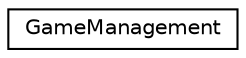 digraph "Graphical Class Hierarchy"
{
 // LATEX_PDF_SIZE
  edge [fontname="Helvetica",fontsize="10",labelfontname="Helvetica",labelfontsize="10"];
  node [fontname="Helvetica",fontsize="10",shape=record];
  rankdir="LR";
  Node0 [label="GameManagement",height=0.2,width=0.4,color="black", fillcolor="white", style="filled",URL="$class_game_management.html",tooltip=" "];
}
